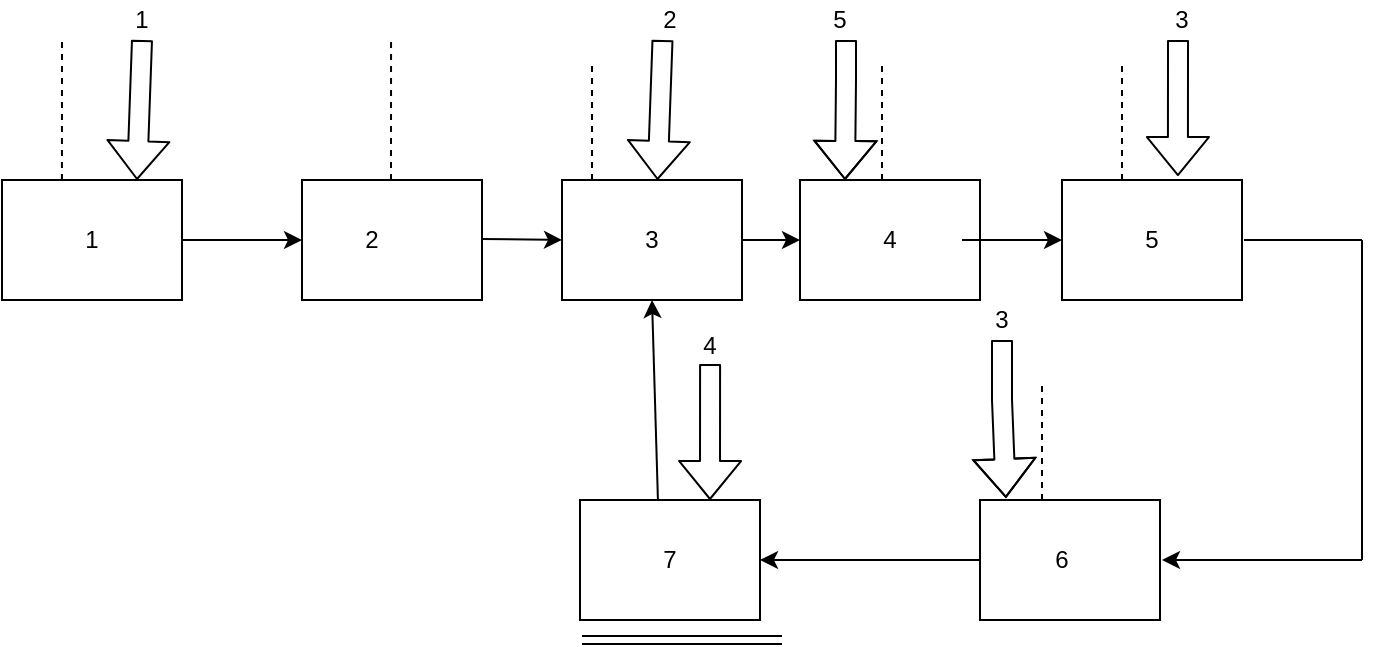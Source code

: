 <mxfile version="14.9.5" type="device"><diagram id="YjPZ4NgGdvVbRGwWbgV8" name="Page-1"><mxGraphModel dx="1186" dy="796" grid="1" gridSize="10" guides="1" tooltips="1" connect="1" arrows="1" fold="1" page="1" pageScale="1" pageWidth="827" pageHeight="1169" math="0" shadow="0"><root><mxCell id="0"/><mxCell id="1" parent="0"/><mxCell id="iTQp3e36a76BRtdLRP_T-1" value="" style="rounded=0;whiteSpace=wrap;html=1;" vertex="1" parent="1"><mxGeometry x="80" y="180" width="90" height="60" as="geometry"/></mxCell><mxCell id="iTQp3e36a76BRtdLRP_T-2" value="" style="rounded=0;whiteSpace=wrap;html=1;" vertex="1" parent="1"><mxGeometry x="230" y="180" width="90" height="60" as="geometry"/></mxCell><mxCell id="iTQp3e36a76BRtdLRP_T-3" value="" style="rounded=0;whiteSpace=wrap;html=1;" vertex="1" parent="1"><mxGeometry x="479" y="180" width="90" height="60" as="geometry"/></mxCell><mxCell id="iTQp3e36a76BRtdLRP_T-4" value="" style="rounded=0;whiteSpace=wrap;html=1;" vertex="1" parent="1"><mxGeometry x="610" y="180" width="90" height="60" as="geometry"/></mxCell><mxCell id="iTQp3e36a76BRtdLRP_T-5" value="" style="rounded=0;whiteSpace=wrap;html=1;" vertex="1" parent="1"><mxGeometry x="569" y="340" width="90" height="60" as="geometry"/></mxCell><mxCell id="iTQp3e36a76BRtdLRP_T-6" value="" style="rounded=0;whiteSpace=wrap;html=1;" vertex="1" parent="1"><mxGeometry x="369" y="340" width="90" height="60" as="geometry"/></mxCell><mxCell id="iTQp3e36a76BRtdLRP_T-7" value="" style="endArrow=classic;html=1;exitX=1;exitY=0.5;exitDx=0;exitDy=0;" edge="1" parent="1" source="iTQp3e36a76BRtdLRP_T-1"><mxGeometry width="50" height="50" relative="1" as="geometry"><mxPoint x="390" y="430" as="sourcePoint"/><mxPoint x="230" y="210" as="targetPoint"/></mxGeometry></mxCell><mxCell id="iTQp3e36a76BRtdLRP_T-10" value="" style="endArrow=classic;html=1;entryX=0;entryY=0.5;entryDx=0;entryDy=0;" edge="1" parent="1" target="iTQp3e36a76BRtdLRP_T-4"><mxGeometry width="50" height="50" relative="1" as="geometry"><mxPoint x="560" y="210" as="sourcePoint"/><mxPoint x="590" y="209.5" as="targetPoint"/></mxGeometry></mxCell><mxCell id="iTQp3e36a76BRtdLRP_T-12" value="" style="rounded=0;whiteSpace=wrap;html=1;" vertex="1" parent="1"><mxGeometry x="360" y="180" width="90" height="60" as="geometry"/></mxCell><mxCell id="iTQp3e36a76BRtdLRP_T-13" value="" style="endArrow=classic;html=1;exitX=1;exitY=0.5;exitDx=0;exitDy=0;" edge="1" parent="1"><mxGeometry width="50" height="50" relative="1" as="geometry"><mxPoint x="320" y="209.5" as="sourcePoint"/><mxPoint x="360" y="210" as="targetPoint"/></mxGeometry></mxCell><mxCell id="iTQp3e36a76BRtdLRP_T-14" value="" style="endArrow=classic;html=1;exitX=1;exitY=0.5;exitDx=0;exitDy=0;entryX=0;entryY=0.5;entryDx=0;entryDy=0;" edge="1" parent="1" source="iTQp3e36a76BRtdLRP_T-12" target="iTQp3e36a76BRtdLRP_T-3"><mxGeometry width="50" height="50" relative="1" as="geometry"><mxPoint x="190" y="230" as="sourcePoint"/><mxPoint x="210" y="290" as="targetPoint"/></mxGeometry></mxCell><mxCell id="iTQp3e36a76BRtdLRP_T-15" value="" style="endArrow=classic;html=1;entryX=1;entryY=0.5;entryDx=0;entryDy=0;exitX=0;exitY=0.5;exitDx=0;exitDy=0;" edge="1" parent="1" source="iTQp3e36a76BRtdLRP_T-5" target="iTQp3e36a76BRtdLRP_T-6"><mxGeometry width="50" height="50" relative="1" as="geometry"><mxPoint x="390" y="430" as="sourcePoint"/><mxPoint x="440" y="380" as="targetPoint"/></mxGeometry></mxCell><mxCell id="iTQp3e36a76BRtdLRP_T-16" value="" style="endArrow=classic;html=1;exitX=0.433;exitY=0;exitDx=0;exitDy=0;exitPerimeter=0;entryX=0.5;entryY=1;entryDx=0;entryDy=0;" edge="1" parent="1" source="iTQp3e36a76BRtdLRP_T-6" target="iTQp3e36a76BRtdLRP_T-12"><mxGeometry width="50" height="50" relative="1" as="geometry"><mxPoint x="200" y="240" as="sourcePoint"/><mxPoint x="260" y="240" as="targetPoint"/></mxGeometry></mxCell><mxCell id="iTQp3e36a76BRtdLRP_T-17" value="4" style="text;html=1;strokeColor=none;fillColor=none;align=center;verticalAlign=middle;whiteSpace=wrap;rounded=0;" vertex="1" parent="1"><mxGeometry x="504" y="200" width="40" height="20" as="geometry"/></mxCell><mxCell id="iTQp3e36a76BRtdLRP_T-18" value="3" style="text;html=1;strokeColor=none;fillColor=none;align=center;verticalAlign=middle;whiteSpace=wrap;rounded=0;" vertex="1" parent="1"><mxGeometry x="385" y="200" width="40" height="20" as="geometry"/></mxCell><mxCell id="iTQp3e36a76BRtdLRP_T-19" value="2&lt;span style=&quot;white-space: pre&quot;&gt;&#9;&lt;/span&gt;" style="text;html=1;strokeColor=none;fillColor=none;align=center;verticalAlign=middle;whiteSpace=wrap;rounded=0;" vertex="1" parent="1"><mxGeometry x="255" y="200" width="40" height="20" as="geometry"/></mxCell><mxCell id="iTQp3e36a76BRtdLRP_T-22" value="6" style="text;html=1;strokeColor=none;fillColor=none;align=center;verticalAlign=middle;whiteSpace=wrap;rounded=0;" vertex="1" parent="1"><mxGeometry x="590" y="360" width="40" height="20" as="geometry"/></mxCell><mxCell id="iTQp3e36a76BRtdLRP_T-23" value="7" style="text;html=1;strokeColor=none;fillColor=none;align=center;verticalAlign=middle;whiteSpace=wrap;rounded=0;" vertex="1" parent="1"><mxGeometry x="394" y="360" width="40" height="20" as="geometry"/></mxCell><mxCell id="iTQp3e36a76BRtdLRP_T-25" value="5" style="text;html=1;strokeColor=none;fillColor=none;align=center;verticalAlign=middle;whiteSpace=wrap;rounded=0;" vertex="1" parent="1"><mxGeometry x="635" y="200" width="40" height="20" as="geometry"/></mxCell><mxCell id="iTQp3e36a76BRtdLRP_T-26" value="1" style="text;html=1;strokeColor=none;fillColor=none;align=center;verticalAlign=middle;whiteSpace=wrap;rounded=0;" vertex="1" parent="1"><mxGeometry x="105" y="200" width="40" height="20" as="geometry"/></mxCell><mxCell id="iTQp3e36a76BRtdLRP_T-27" value="" style="endArrow=none;html=1;" edge="1" parent="1"><mxGeometry width="50" height="50" relative="1" as="geometry"><mxPoint x="760" y="370" as="sourcePoint"/><mxPoint x="760" y="210" as="targetPoint"/></mxGeometry></mxCell><mxCell id="iTQp3e36a76BRtdLRP_T-28" value="" style="endArrow=none;html=1;" edge="1" parent="1"><mxGeometry width="50" height="50" relative="1" as="geometry"><mxPoint x="701" y="210" as="sourcePoint"/><mxPoint x="760" y="210" as="targetPoint"/></mxGeometry></mxCell><mxCell id="iTQp3e36a76BRtdLRP_T-29" value="" style="endArrow=classic;html=1;" edge="1" parent="1"><mxGeometry width="50" height="50" relative="1" as="geometry"><mxPoint x="760" y="370" as="sourcePoint"/><mxPoint x="660" y="370" as="targetPoint"/></mxGeometry></mxCell><mxCell id="iTQp3e36a76BRtdLRP_T-32" value="" style="shape=flexArrow;endArrow=classic;html=1;entryX=0.75;entryY=0;entryDx=0;entryDy=0;" edge="1" parent="1" target="iTQp3e36a76BRtdLRP_T-1"><mxGeometry width="50" height="50" relative="1" as="geometry"><mxPoint x="150" y="110" as="sourcePoint"/><mxPoint x="440" y="380" as="targetPoint"/></mxGeometry></mxCell><mxCell id="iTQp3e36a76BRtdLRP_T-33" value="" style="shape=link;html=1;" edge="1" parent="1"><mxGeometry width="100" relative="1" as="geometry"><mxPoint x="370" y="410" as="sourcePoint"/><mxPoint x="470" y="410" as="targetPoint"/></mxGeometry></mxCell><mxCell id="iTQp3e36a76BRtdLRP_T-35" value="" style="endArrow=none;dashed=1;html=1;exitX=0.333;exitY=0;exitDx=0;exitDy=0;exitPerimeter=0;" edge="1" parent="1" source="iTQp3e36a76BRtdLRP_T-1"><mxGeometry width="50" height="50" relative="1" as="geometry"><mxPoint x="390" y="430" as="sourcePoint"/><mxPoint x="110" y="110" as="targetPoint"/></mxGeometry></mxCell><mxCell id="iTQp3e36a76BRtdLRP_T-36" value="" style="endArrow=none;dashed=1;html=1;exitX=0.333;exitY=0;exitDx=0;exitDy=0;exitPerimeter=0;" edge="1" parent="1"><mxGeometry width="50" height="50" relative="1" as="geometry"><mxPoint x="274.5" y="180" as="sourcePoint"/><mxPoint x="274.53" y="110" as="targetPoint"/></mxGeometry></mxCell><mxCell id="iTQp3e36a76BRtdLRP_T-37" value="" style="shape=flexArrow;endArrow=classic;html=1;entryX=0.75;entryY=0;entryDx=0;entryDy=0;" edge="1" parent="1"><mxGeometry width="50" height="50" relative="1" as="geometry"><mxPoint x="410.25" y="110" as="sourcePoint"/><mxPoint x="407.75" y="180" as="targetPoint"/></mxGeometry></mxCell><mxCell id="iTQp3e36a76BRtdLRP_T-39" value="" style="endArrow=none;dashed=1;html=1;" edge="1" parent="1"><mxGeometry width="50" height="50" relative="1" as="geometry"><mxPoint x="375" y="180" as="sourcePoint"/><mxPoint x="375" y="120" as="targetPoint"/></mxGeometry></mxCell><mxCell id="iTQp3e36a76BRtdLRP_T-41" value="" style="shape=flexArrow;endArrow=classic;html=1;entryX=0.644;entryY=-0.033;entryDx=0;entryDy=0;entryPerimeter=0;" edge="1" parent="1" target="iTQp3e36a76BRtdLRP_T-4"><mxGeometry width="50" height="50" relative="1" as="geometry"><mxPoint x="668" y="110" as="sourcePoint"/><mxPoint x="675" y="100" as="targetPoint"/></mxGeometry></mxCell><mxCell id="iTQp3e36a76BRtdLRP_T-42" value="" style="endArrow=none;dashed=1;html=1;" edge="1" parent="1"><mxGeometry width="50" height="50" relative="1" as="geometry"><mxPoint x="520" y="180" as="sourcePoint"/><mxPoint x="520" y="120" as="targetPoint"/></mxGeometry></mxCell><mxCell id="iTQp3e36a76BRtdLRP_T-43" value="" style="shape=flexArrow;endArrow=classic;html=1;entryX=0.644;entryY=-0.033;entryDx=0;entryDy=0;entryPerimeter=0;" edge="1" parent="1"><mxGeometry width="50" height="50" relative="1" as="geometry"><mxPoint x="434.04" y="271.98" as="sourcePoint"/><mxPoint x="434" y="340" as="targetPoint"/></mxGeometry></mxCell><mxCell id="iTQp3e36a76BRtdLRP_T-44" value="" style="endArrow=none;dashed=1;html=1;" edge="1" parent="1"><mxGeometry width="50" height="50" relative="1" as="geometry"><mxPoint x="640" y="180" as="sourcePoint"/><mxPoint x="640" y="120" as="targetPoint"/></mxGeometry></mxCell><mxCell id="iTQp3e36a76BRtdLRP_T-45" value="" style="shape=flexArrow;endArrow=classic;html=1;entryX=0.25;entryY=0;entryDx=0;entryDy=0;" edge="1" parent="1" target="iTQp3e36a76BRtdLRP_T-3"><mxGeometry width="50" height="50" relative="1" as="geometry"><mxPoint x="502" y="110" as="sourcePoint"/><mxPoint x="444" y="350" as="targetPoint"/><Array as="points"><mxPoint x="502" y="130"/></Array></mxGeometry></mxCell><mxCell id="iTQp3e36a76BRtdLRP_T-46" value="" style="endArrow=none;dashed=1;html=1;" edge="1" parent="1"><mxGeometry width="50" height="50" relative="1" as="geometry"><mxPoint x="600" y="340" as="sourcePoint"/><mxPoint x="600" y="280" as="targetPoint"/></mxGeometry></mxCell><mxCell id="iTQp3e36a76BRtdLRP_T-47" value="" style="shape=flexArrow;endArrow=classic;html=1;entryX=0.144;entryY=-0.017;entryDx=0;entryDy=0;entryPerimeter=0;" edge="1" parent="1" target="iTQp3e36a76BRtdLRP_T-5"><mxGeometry width="50" height="50" relative="1" as="geometry"><mxPoint x="580" y="260" as="sourcePoint"/><mxPoint x="511.5" y="190" as="targetPoint"/><Array as="points"><mxPoint x="580" y="290"/></Array></mxGeometry></mxCell><mxCell id="iTQp3e36a76BRtdLRP_T-48" value="1" style="text;html=1;strokeColor=none;fillColor=none;align=center;verticalAlign=middle;whiteSpace=wrap;rounded=0;" vertex="1" parent="1"><mxGeometry x="130" y="90" width="40" height="20" as="geometry"/></mxCell><mxCell id="iTQp3e36a76BRtdLRP_T-49" value="2" style="text;html=1;strokeColor=none;fillColor=none;align=center;verticalAlign=middle;whiteSpace=wrap;rounded=0;" vertex="1" parent="1"><mxGeometry x="394" y="90" width="40" height="20" as="geometry"/></mxCell><mxCell id="iTQp3e36a76BRtdLRP_T-50" value="3" style="text;html=1;strokeColor=none;fillColor=none;align=center;verticalAlign=middle;whiteSpace=wrap;rounded=0;" vertex="1" parent="1"><mxGeometry x="650" y="90" width="40" height="20" as="geometry"/></mxCell><mxCell id="iTQp3e36a76BRtdLRP_T-51" value="4" style="text;html=1;strokeColor=none;fillColor=none;align=center;verticalAlign=middle;whiteSpace=wrap;rounded=0;" vertex="1" parent="1"><mxGeometry x="414" y="253" width="40" height="20" as="geometry"/></mxCell><mxCell id="iTQp3e36a76BRtdLRP_T-52" value="5" style="text;html=1;strokeColor=none;fillColor=none;align=center;verticalAlign=middle;whiteSpace=wrap;rounded=0;" vertex="1" parent="1"><mxGeometry x="479" y="90" width="40" height="20" as="geometry"/></mxCell><mxCell id="iTQp3e36a76BRtdLRP_T-53" value="3" style="text;html=1;strokeColor=none;fillColor=none;align=center;verticalAlign=middle;whiteSpace=wrap;rounded=0;" vertex="1" parent="1"><mxGeometry x="560" y="240" width="40" height="20" as="geometry"/></mxCell></root></mxGraphModel></diagram></mxfile>